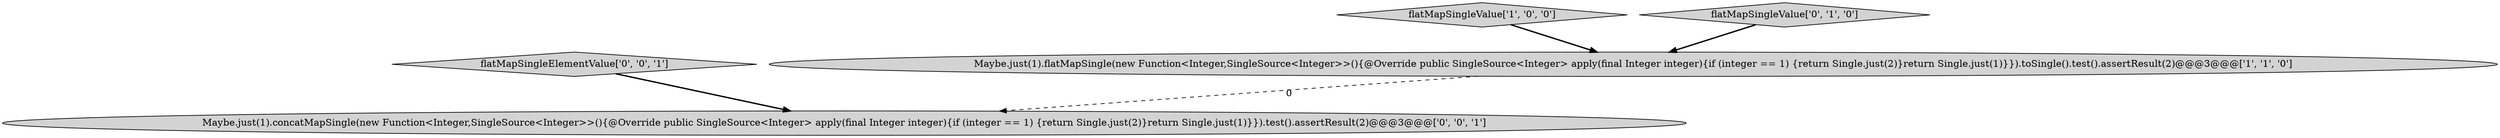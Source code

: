 digraph {
4 [style = filled, label = "flatMapSingleElementValue['0', '0', '1']", fillcolor = lightgray, shape = diamond image = "AAA0AAABBB3BBB"];
1 [style = filled, label = "flatMapSingleValue['1', '0', '0']", fillcolor = lightgray, shape = diamond image = "AAA0AAABBB1BBB"];
2 [style = filled, label = "flatMapSingleValue['0', '1', '0']", fillcolor = lightgray, shape = diamond image = "AAA0AAABBB2BBB"];
0 [style = filled, label = "Maybe.just(1).flatMapSingle(new Function<Integer,SingleSource<Integer>>(){@Override public SingleSource<Integer> apply(final Integer integer){if (integer == 1) {return Single.just(2)}return Single.just(1)}}).toSingle().test().assertResult(2)@@@3@@@['1', '1', '0']", fillcolor = lightgray, shape = ellipse image = "AAA0AAABBB1BBB"];
3 [style = filled, label = "Maybe.just(1).concatMapSingle(new Function<Integer,SingleSource<Integer>>(){@Override public SingleSource<Integer> apply(final Integer integer){if (integer == 1) {return Single.just(2)}return Single.just(1)}}).test().assertResult(2)@@@3@@@['0', '0', '1']", fillcolor = lightgray, shape = ellipse image = "AAA0AAABBB3BBB"];
2->0 [style = bold, label=""];
0->3 [style = dashed, label="0"];
4->3 [style = bold, label=""];
1->0 [style = bold, label=""];
}

